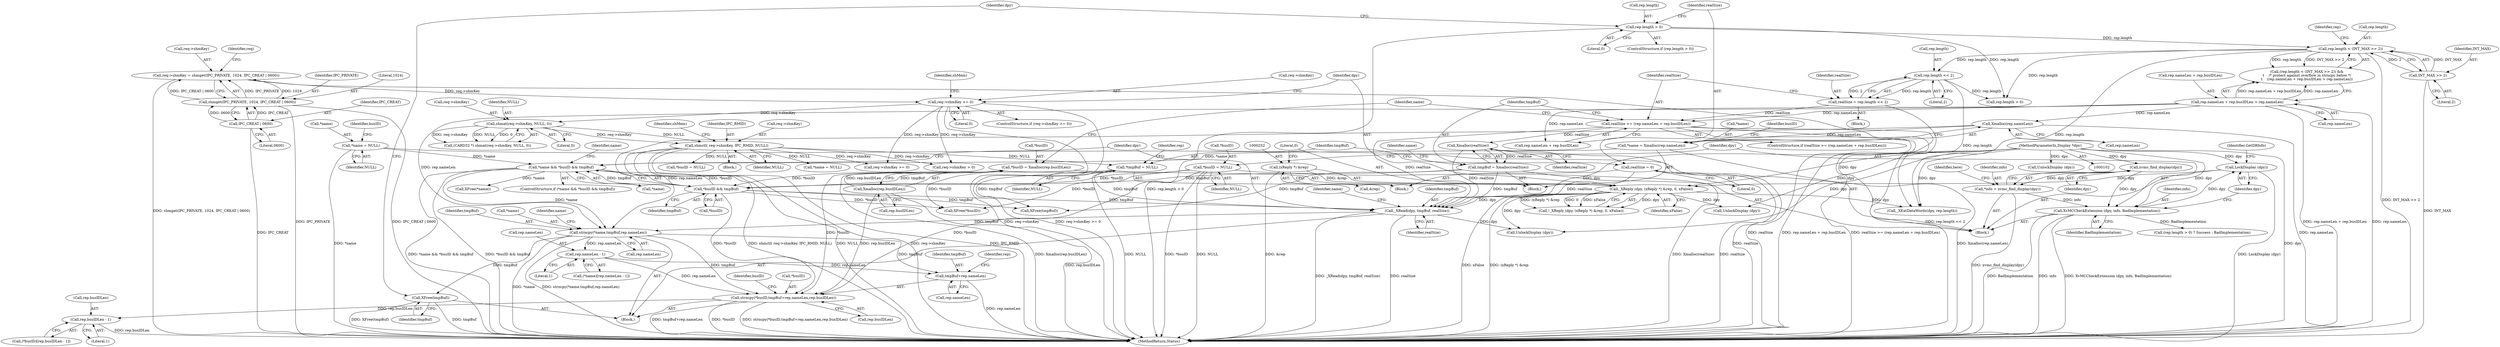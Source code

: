 digraph "1_libXvMC_2cd95e7da8367cccdcdd5c9b160012d1dec5cbdb@API" {
"1000364" [label="(Call,strncpy(*name,tmpBuf,rep.nameLen))"];
"1000352" [label="(Call,*name && *busID && tmpBuf)"];
"1000133" [label="(Call,*name = NULL)"];
"1000337" [label="(Call,*name = Xmalloc(rep.nameLen))"];
"1000340" [label="(Call,Xmalloc(rep.nameLen))"];
"1000303" [label="(Call,rep.nameLen + rep.busIDLen > rep.nameLen)"];
"1000355" [label="(Call,*busID && tmpBuf)"];
"1000137" [label="(Call,*busID = NULL)"];
"1000344" [label="(Call,*busID = Xmalloc(rep.busIDLen))"];
"1000347" [label="(Call,Xmalloc(rep.busIDLen))"];
"1000333" [label="(Call,tmpBuf = Xmalloc(realSize))"];
"1000335" [label="(Call,Xmalloc(realSize))"];
"1000323" [label="(Call,realSize >= (rep.nameLen + rep.busIDLen))"];
"1000315" [label="(Call,realSize = rep.length << 2)"];
"1000317" [label="(Call,rep.length << 2)"];
"1000296" [label="(Call,rep.length < (INT_MAX >> 2))"];
"1000280" [label="(Call,rep.length > 0)"];
"1000300" [label="(Call,INT_MAX >> 2)"];
"1000291" [label="(Call,*tmpBuf = NULL)"];
"1000190" [label="(Call,shmctl( req->shmKey, IPC_RMID, NULL))"];
"1000184" [label="(Call,shmat(req->shmKey, NULL, 0))"];
"1000174" [label="(Call,req->shmKey >= 0)"];
"1000163" [label="(Call,req->shmKey = shmget(IPC_PRIVATE, 1024, IPC_CREAT | 0600))"];
"1000167" [label="(Call,shmget(IPC_PRIVATE, 1024, IPC_CREAT | 0600))"];
"1000170" [label="(Call,IPC_CREAT | 0600)"];
"1000360" [label="(Call,_XRead(dpy, tmpBuf, realSize))"];
"1000249" [label="(Call,_XReply (dpy, (xReply *) &rep, 0, xFalse))"];
"1000145" [label="(Call,LockDisplay (dpy))"];
"1000141" [label="(Call,XvMCCheckExtension (dpy, info, BadImplementation))"];
"1000115" [label="(Call,xvmc_find_display(dpy))"];
"1000103" [label="(MethodParameterIn,Display *dpy)"];
"1000113" [label="(Call,*info = xvmc_find_display(dpy))"];
"1000251" [label="(Call,(xReply *) &rep)"];
"1000287" [label="(Call,realSize = 0)"];
"1000375" [label="(Call,rep.nameLen - 1)"];
"1000381" [label="(Call,strncpy(*busID,tmpBuf+rep.nameLen,rep.busIDLen))"];
"1000396" [label="(Call,rep.busIDLen - 1)"];
"1000384" [label="(Call,tmpBuf+rep.nameLen)"];
"1000402" [label="(Call,XFree(tmpBuf))"];
"1000249" [label="(Call,_XReply (dpy, (xReply *) &rep, 0, xFalse))"];
"1000163" [label="(Call,req->shmKey = shmget(IPC_PRIVATE, 1024, IPC_CREAT | 0600))"];
"1000422" [label="(Call,_XEatDataWords(dpy, rep.length))"];
"1000191" [label="(Call,req->shmKey)"];
"1000116" [label="(Identifier,dpy)"];
"1000393" [label="(Call,(*busID)[rep.busIDLen - 1])"];
"1000384" [label="(Call,tmpBuf+rep.nameLen)"];
"1000250" [label="(Identifier,dpy)"];
"1000303" [label="(Call,rep.nameLen + rep.busIDLen > rep.nameLen)"];
"1000280" [label="(Call,rep.length > 0)"];
"1000176" [label="(Identifier,req)"];
"1000360" [label="(Call,_XRead(dpy, tmpBuf, realSize))"];
"1000406" [label="(Call,XFree(*name))"];
"1000179" [label="(Block,)"];
"1000297" [label="(Call,rep.length)"];
"1000125" [label="(Identifier,here)"];
"1000291" [label="(Call,*tmpBuf = NULL)"];
"1000292" [label="(Identifier,tmpBuf)"];
"1000143" [label="(Identifier,info)"];
"1000281" [label="(Call,rep.length)"];
"1000345" [label="(Call,*busID)"];
"1000134" [label="(Call,*name)"];
"1000304" [label="(Call,rep.nameLen + rep.busIDLen)"];
"1000396" [label="(Call,rep.busIDLen - 1)"];
"1000390" [label="(Identifier,rep)"];
"1000366" [label="(Identifier,name)"];
"1000469" [label="(Call,rep.length > 0)"];
"1000172" [label="(Literal,0600)"];
"1000344" [label="(Call,*busID = Xmalloc(rep.busIDLen))"];
"1000356" [label="(Call,*busID)"];
"1000434" [label="(Identifier,dpy)"];
"1000306" [label="(Identifier,rep)"];
"1000361" [label="(Identifier,dpy)"];
"1000293" [label="(Identifier,NULL)"];
"1000185" [label="(Call,req->shmKey)"];
"1000300" [label="(Call,INT_MAX >> 2)"];
"1000374" [label="(Identifier,name)"];
"1000382" [label="(Call,*busID)"];
"1000340" [label="(Call,Xmalloc(rep.nameLen))"];
"1000288" [label="(Identifier,realSize)"];
"1000142" [label="(Identifier,dpy)"];
"1000376" [label="(Call,rep.nameLen)"];
"1000148" [label="(Identifier,GetDRInfo)"];
"1000170" [label="(Call,IPC_CREAT | 0600)"];
"1000339" [label="(Identifier,name)"];
"1000140" [label="(Identifier,NULL)"];
"1000367" [label="(Identifier,tmpBuf)"];
"1000364" [label="(Call,strncpy(*name,tmpBuf,rep.nameLen))"];
"1000167" [label="(Call,shmget(IPC_PRIVATE, 1024, IPC_CREAT | 0600))"];
"1000468" [label="(Call,(rep.length > 0) ? Success : BadImplementation)"];
"1000318" [label="(Call,rep.length)"];
"1000174" [label="(Call,req->shmKey >= 0)"];
"1000363" [label="(Identifier,realSize)"];
"1000323" [label="(Call,realSize >= (rep.nameLen + rep.busIDLen))"];
"1000427" [label="(Call,UnlockDisplay (dpy))"];
"1000164" [label="(Call,req->shmKey)"];
"1000184" [label="(Call,shmat(req->shmKey, NULL, 0))"];
"1000381" [label="(Call,strncpy(*busID,tmpBuf+rep.nameLen,rep.busIDLen))"];
"1000190" [label="(Call,shmctl( req->shmKey, IPC_RMID, NULL))"];
"1000182" [label="(Call,(CARD32 *) shmat(req->shmKey, NULL, 0))"];
"1000359" [label="(Block,)"];
"1000346" [label="(Identifier,busID)"];
"1000141" [label="(Call,XvMCCheckExtension (dpy, info, BadImplementation))"];
"1000385" [label="(Identifier,tmpBuf)"];
"1000284" [label="(Literal,0)"];
"1000375" [label="(Call,rep.nameLen - 1)"];
"1000287" [label="(Call,realSize = 0)"];
"1000362" [label="(Identifier,tmpBuf)"];
"1000139" [label="(Identifier,busID)"];
"1000332" [label="(Block,)"];
"1000298" [label="(Identifier,rep)"];
"1000333" [label="(Call,tmpBuf = Xmalloc(realSize))"];
"1000251" [label="(Call,(xReply *) &rep)"];
"1000354" [label="(Identifier,name)"];
"1000324" [label="(Identifier,realSize)"];
"1000403" [label="(Identifier,tmpBuf)"];
"1000138" [label="(Call,*busID)"];
"1000103" [label="(MethodParameterIn,Display *dpy)"];
"1000295" [label="(Call,(rep.length < (INT_MAX >> 2)) &&\n\t    /* protect against overflow in strncpy below */\n\t    (rep.nameLen + rep.busIDLen > rep.nameLen))"];
"1000352" [label="(Call,*name && *busID && tmpBuf)"];
"1000302" [label="(Literal,2)"];
"1000111" [label="(Block,)"];
"1000311" [label="(Call,rep.nameLen)"];
"1000115" [label="(Call,xvmc_find_display(dpy))"];
"1000413" [label="(Call,XFree(*busID))"];
"1000315" [label="(Call,realSize = rep.length << 2)"];
"1000279" [label="(ControlStructure,if (rep.length > 0))"];
"1000317" [label="(Call,rep.length << 2)"];
"1000395" [label="(Identifier,busID)"];
"1000169" [label="(Literal,1024)"];
"1000189" [label="(Literal,0)"];
"1000136" [label="(Identifier,NULL)"];
"1000256" [label="(Identifier,xFalse)"];
"1000296" [label="(Call,rep.length < (INT_MAX >> 2))"];
"1000168" [label="(Identifier,IPC_PRIVATE)"];
"1000458" [label="(Call,req->shmKey > 0)"];
"1000358" [label="(Identifier,tmpBuf)"];
"1000188" [label="(Identifier,NULL)"];
"1000181" [label="(Identifier,shMem)"];
"1000314" [label="(Block,)"];
"1000338" [label="(Call,*name)"];
"1000348" [label="(Call,rep.busIDLen)"];
"1000322" [label="(ControlStructure,if (realSize >= (rep.nameLen + rep.busIDLen)))"];
"1000195" [label="(Identifier,NULL)"];
"1000325" [label="(Call,rep.nameLen + rep.busIDLen)"];
"1000409" [label="(Call,*name = NULL)"];
"1000253" [label="(Call,&rep)"];
"1000144" [label="(Identifier,BadImplementation)"];
"1000137" [label="(Call,*busID = NULL)"];
"1000351" [label="(ControlStructure,if (*name && *busID && tmpBuf))"];
"1000476" [label="(MethodReturn,Status)"];
"1000248" [label="(Call,!_XReply (dpy, (xReply *) &rep, 0, xFalse))"];
"1000197" [label="(Identifier,shMem)"];
"1000397" [label="(Call,rep.busIDLen)"];
"1000146" [label="(Identifier,dpy)"];
"1000386" [label="(Call,rep.nameLen)"];
"1000433" [label="(Call,UnlockDisplay (dpy))"];
"1000175" [label="(Call,req->shmKey)"];
"1000365" [label="(Call,*name)"];
"1000194" [label="(Identifier,IPC_RMID)"];
"1000416" [label="(Call,*busID = NULL)"];
"1000402" [label="(Call,XFree(tmpBuf))"];
"1000334" [label="(Identifier,tmpBuf)"];
"1000262" [label="(Call,req->shmKey >= 0)"];
"1000258" [label="(Call,UnlockDisplay (dpy))"];
"1000133" [label="(Call,*name = NULL)"];
"1000389" [label="(Call,rep.busIDLen)"];
"1000289" [label="(Literal,0)"];
"1000372" [label="(Call,(*name)[rep.nameLen - 1])"];
"1000178" [label="(Literal,0)"];
"1000341" [label="(Call,rep.nameLen)"];
"1000113" [label="(Call,*info = xvmc_find_display(dpy))"];
"1000173" [label="(ControlStructure,if (req->shmKey >= 0))"];
"1000301" [label="(Identifier,INT_MAX)"];
"1000114" [label="(Identifier,info)"];
"1000408" [label="(Identifier,name)"];
"1000337" [label="(Call,*name = Xmalloc(rep.nameLen))"];
"1000347" [label="(Call,Xmalloc(rep.busIDLen))"];
"1000355" [label="(Call,*busID && tmpBuf)"];
"1000335" [label="(Call,Xmalloc(realSize))"];
"1000145" [label="(Call,LockDisplay (dpy))"];
"1000379" [label="(Literal,1)"];
"1000400" [label="(Literal,1)"];
"1000285" [label="(Block,)"];
"1000316" [label="(Identifier,realSize)"];
"1000321" [label="(Literal,2)"];
"1000353" [label="(Call,*name)"];
"1000336" [label="(Identifier,realSize)"];
"1000171" [label="(Identifier,IPC_CREAT)"];
"1000420" [label="(Call,XFree(tmpBuf))"];
"1000368" [label="(Call,rep.nameLen)"];
"1000255" [label="(Literal,0)"];
"1000364" -> "1000359"  [label="AST: "];
"1000364" -> "1000368"  [label="CFG: "];
"1000365" -> "1000364"  [label="AST: "];
"1000367" -> "1000364"  [label="AST: "];
"1000368" -> "1000364"  [label="AST: "];
"1000374" -> "1000364"  [label="CFG: "];
"1000364" -> "1000476"  [label="DDG: *name"];
"1000364" -> "1000476"  [label="DDG: strncpy(*name,tmpBuf,rep.nameLen)"];
"1000352" -> "1000364"  [label="DDG: *name"];
"1000360" -> "1000364"  [label="DDG: tmpBuf"];
"1000303" -> "1000364"  [label="DDG: rep.nameLen"];
"1000340" -> "1000364"  [label="DDG: rep.nameLen"];
"1000364" -> "1000375"  [label="DDG: rep.nameLen"];
"1000364" -> "1000381"  [label="DDG: tmpBuf"];
"1000364" -> "1000384"  [label="DDG: tmpBuf"];
"1000364" -> "1000402"  [label="DDG: tmpBuf"];
"1000352" -> "1000351"  [label="AST: "];
"1000352" -> "1000353"  [label="CFG: "];
"1000352" -> "1000355"  [label="CFG: "];
"1000353" -> "1000352"  [label="AST: "];
"1000355" -> "1000352"  [label="AST: "];
"1000361" -> "1000352"  [label="CFG: "];
"1000408" -> "1000352"  [label="CFG: "];
"1000352" -> "1000476"  [label="DDG: *name && *busID && tmpBuf"];
"1000352" -> "1000476"  [label="DDG: *busID && tmpBuf"];
"1000133" -> "1000352"  [label="DDG: *name"];
"1000337" -> "1000352"  [label="DDG: *name"];
"1000355" -> "1000352"  [label="DDG: *busID"];
"1000355" -> "1000352"  [label="DDG: tmpBuf"];
"1000352" -> "1000406"  [label="DDG: *name"];
"1000133" -> "1000111"  [label="AST: "];
"1000133" -> "1000136"  [label="CFG: "];
"1000134" -> "1000133"  [label="AST: "];
"1000136" -> "1000133"  [label="AST: "];
"1000139" -> "1000133"  [label="CFG: "];
"1000133" -> "1000476"  [label="DDG: *name"];
"1000337" -> "1000332"  [label="AST: "];
"1000337" -> "1000340"  [label="CFG: "];
"1000338" -> "1000337"  [label="AST: "];
"1000340" -> "1000337"  [label="AST: "];
"1000346" -> "1000337"  [label="CFG: "];
"1000337" -> "1000476"  [label="DDG: Xmalloc(rep.nameLen)"];
"1000340" -> "1000337"  [label="DDG: rep.nameLen"];
"1000340" -> "1000341"  [label="CFG: "];
"1000341" -> "1000340"  [label="AST: "];
"1000340" -> "1000476"  [label="DDG: rep.nameLen"];
"1000303" -> "1000340"  [label="DDG: rep.nameLen"];
"1000303" -> "1000295"  [label="AST: "];
"1000303" -> "1000311"  [label="CFG: "];
"1000304" -> "1000303"  [label="AST: "];
"1000311" -> "1000303"  [label="AST: "];
"1000295" -> "1000303"  [label="CFG: "];
"1000303" -> "1000476"  [label="DDG: rep.nameLen + rep.busIDLen"];
"1000303" -> "1000476"  [label="DDG: rep.nameLen"];
"1000303" -> "1000295"  [label="DDG: rep.nameLen + rep.busIDLen"];
"1000303" -> "1000295"  [label="DDG: rep.nameLen"];
"1000303" -> "1000323"  [label="DDG: rep.nameLen"];
"1000303" -> "1000325"  [label="DDG: rep.nameLen"];
"1000355" -> "1000356"  [label="CFG: "];
"1000355" -> "1000358"  [label="CFG: "];
"1000356" -> "1000355"  [label="AST: "];
"1000358" -> "1000355"  [label="AST: "];
"1000137" -> "1000355"  [label="DDG: *busID"];
"1000344" -> "1000355"  [label="DDG: *busID"];
"1000333" -> "1000355"  [label="DDG: tmpBuf"];
"1000291" -> "1000355"  [label="DDG: tmpBuf"];
"1000355" -> "1000360"  [label="DDG: tmpBuf"];
"1000355" -> "1000381"  [label="DDG: *busID"];
"1000355" -> "1000413"  [label="DDG: *busID"];
"1000355" -> "1000420"  [label="DDG: tmpBuf"];
"1000137" -> "1000111"  [label="AST: "];
"1000137" -> "1000140"  [label="CFG: "];
"1000138" -> "1000137"  [label="AST: "];
"1000140" -> "1000137"  [label="AST: "];
"1000142" -> "1000137"  [label="CFG: "];
"1000137" -> "1000476"  [label="DDG: NULL"];
"1000137" -> "1000476"  [label="DDG: *busID"];
"1000137" -> "1000381"  [label="DDG: *busID"];
"1000137" -> "1000413"  [label="DDG: *busID"];
"1000344" -> "1000332"  [label="AST: "];
"1000344" -> "1000347"  [label="CFG: "];
"1000345" -> "1000344"  [label="AST: "];
"1000347" -> "1000344"  [label="AST: "];
"1000354" -> "1000344"  [label="CFG: "];
"1000344" -> "1000476"  [label="DDG: Xmalloc(rep.busIDLen)"];
"1000347" -> "1000344"  [label="DDG: rep.busIDLen"];
"1000344" -> "1000381"  [label="DDG: *busID"];
"1000344" -> "1000413"  [label="DDG: *busID"];
"1000347" -> "1000348"  [label="CFG: "];
"1000348" -> "1000347"  [label="AST: "];
"1000347" -> "1000476"  [label="DDG: rep.busIDLen"];
"1000347" -> "1000381"  [label="DDG: rep.busIDLen"];
"1000333" -> "1000332"  [label="AST: "];
"1000333" -> "1000335"  [label="CFG: "];
"1000334" -> "1000333"  [label="AST: "];
"1000335" -> "1000333"  [label="AST: "];
"1000339" -> "1000333"  [label="CFG: "];
"1000333" -> "1000476"  [label="DDG: Xmalloc(realSize)"];
"1000335" -> "1000333"  [label="DDG: realSize"];
"1000333" -> "1000360"  [label="DDG: tmpBuf"];
"1000333" -> "1000420"  [label="DDG: tmpBuf"];
"1000335" -> "1000336"  [label="CFG: "];
"1000336" -> "1000335"  [label="AST: "];
"1000335" -> "1000476"  [label="DDG: realSize"];
"1000323" -> "1000335"  [label="DDG: realSize"];
"1000335" -> "1000360"  [label="DDG: realSize"];
"1000323" -> "1000322"  [label="AST: "];
"1000323" -> "1000325"  [label="CFG: "];
"1000324" -> "1000323"  [label="AST: "];
"1000325" -> "1000323"  [label="AST: "];
"1000334" -> "1000323"  [label="CFG: "];
"1000354" -> "1000323"  [label="CFG: "];
"1000323" -> "1000476"  [label="DDG: realSize"];
"1000323" -> "1000476"  [label="DDG: rep.nameLen + rep.busIDLen"];
"1000323" -> "1000476"  [label="DDG: realSize >= (rep.nameLen + rep.busIDLen)"];
"1000315" -> "1000323"  [label="DDG: realSize"];
"1000323" -> "1000360"  [label="DDG: realSize"];
"1000315" -> "1000314"  [label="AST: "];
"1000315" -> "1000317"  [label="CFG: "];
"1000316" -> "1000315"  [label="AST: "];
"1000317" -> "1000315"  [label="AST: "];
"1000324" -> "1000315"  [label="CFG: "];
"1000315" -> "1000476"  [label="DDG: rep.length << 2"];
"1000317" -> "1000315"  [label="DDG: rep.length"];
"1000317" -> "1000315"  [label="DDG: 2"];
"1000317" -> "1000321"  [label="CFG: "];
"1000318" -> "1000317"  [label="AST: "];
"1000321" -> "1000317"  [label="AST: "];
"1000296" -> "1000317"  [label="DDG: rep.length"];
"1000317" -> "1000422"  [label="DDG: rep.length"];
"1000317" -> "1000469"  [label="DDG: rep.length"];
"1000296" -> "1000295"  [label="AST: "];
"1000296" -> "1000300"  [label="CFG: "];
"1000297" -> "1000296"  [label="AST: "];
"1000300" -> "1000296"  [label="AST: "];
"1000306" -> "1000296"  [label="CFG: "];
"1000295" -> "1000296"  [label="CFG: "];
"1000296" -> "1000476"  [label="DDG: INT_MAX >> 2"];
"1000296" -> "1000295"  [label="DDG: rep.length"];
"1000296" -> "1000295"  [label="DDG: INT_MAX >> 2"];
"1000280" -> "1000296"  [label="DDG: rep.length"];
"1000300" -> "1000296"  [label="DDG: INT_MAX"];
"1000300" -> "1000296"  [label="DDG: 2"];
"1000296" -> "1000422"  [label="DDG: rep.length"];
"1000296" -> "1000469"  [label="DDG: rep.length"];
"1000280" -> "1000279"  [label="AST: "];
"1000280" -> "1000284"  [label="CFG: "];
"1000281" -> "1000280"  [label="AST: "];
"1000284" -> "1000280"  [label="AST: "];
"1000288" -> "1000280"  [label="CFG: "];
"1000434" -> "1000280"  [label="CFG: "];
"1000280" -> "1000476"  [label="DDG: rep.length > 0"];
"1000280" -> "1000469"  [label="DDG: rep.length"];
"1000300" -> "1000302"  [label="CFG: "];
"1000301" -> "1000300"  [label="AST: "];
"1000302" -> "1000300"  [label="AST: "];
"1000300" -> "1000476"  [label="DDG: INT_MAX"];
"1000291" -> "1000285"  [label="AST: "];
"1000291" -> "1000293"  [label="CFG: "];
"1000292" -> "1000291"  [label="AST: "];
"1000293" -> "1000291"  [label="AST: "];
"1000298" -> "1000291"  [label="CFG: "];
"1000291" -> "1000476"  [label="DDG: NULL"];
"1000190" -> "1000291"  [label="DDG: NULL"];
"1000291" -> "1000360"  [label="DDG: tmpBuf"];
"1000291" -> "1000420"  [label="DDG: tmpBuf"];
"1000190" -> "1000179"  [label="AST: "];
"1000190" -> "1000195"  [label="CFG: "];
"1000191" -> "1000190"  [label="AST: "];
"1000194" -> "1000190"  [label="AST: "];
"1000195" -> "1000190"  [label="AST: "];
"1000197" -> "1000190"  [label="CFG: "];
"1000190" -> "1000476"  [label="DDG: IPC_RMID"];
"1000190" -> "1000476"  [label="DDG: shmctl( req->shmKey, IPC_RMID, NULL)"];
"1000190" -> "1000476"  [label="DDG: NULL"];
"1000190" -> "1000476"  [label="DDG: req->shmKey"];
"1000184" -> "1000190"  [label="DDG: req->shmKey"];
"1000184" -> "1000190"  [label="DDG: NULL"];
"1000190" -> "1000262"  [label="DDG: req->shmKey"];
"1000190" -> "1000409"  [label="DDG: NULL"];
"1000190" -> "1000416"  [label="DDG: NULL"];
"1000190" -> "1000458"  [label="DDG: req->shmKey"];
"1000184" -> "1000182"  [label="AST: "];
"1000184" -> "1000189"  [label="CFG: "];
"1000185" -> "1000184"  [label="AST: "];
"1000188" -> "1000184"  [label="AST: "];
"1000189" -> "1000184"  [label="AST: "];
"1000182" -> "1000184"  [label="CFG: "];
"1000184" -> "1000182"  [label="DDG: req->shmKey"];
"1000184" -> "1000182"  [label="DDG: NULL"];
"1000184" -> "1000182"  [label="DDG: 0"];
"1000174" -> "1000184"  [label="DDG: req->shmKey"];
"1000174" -> "1000173"  [label="AST: "];
"1000174" -> "1000178"  [label="CFG: "];
"1000175" -> "1000174"  [label="AST: "];
"1000178" -> "1000174"  [label="AST: "];
"1000181" -> "1000174"  [label="CFG: "];
"1000250" -> "1000174"  [label="CFG: "];
"1000174" -> "1000476"  [label="DDG: req->shmKey >= 0"];
"1000174" -> "1000476"  [label="DDG: req->shmKey"];
"1000163" -> "1000174"  [label="DDG: req->shmKey"];
"1000174" -> "1000262"  [label="DDG: req->shmKey"];
"1000174" -> "1000458"  [label="DDG: req->shmKey"];
"1000163" -> "1000111"  [label="AST: "];
"1000163" -> "1000167"  [label="CFG: "];
"1000164" -> "1000163"  [label="AST: "];
"1000167" -> "1000163"  [label="AST: "];
"1000176" -> "1000163"  [label="CFG: "];
"1000163" -> "1000476"  [label="DDG: shmget(IPC_PRIVATE, 1024, IPC_CREAT | 0600)"];
"1000167" -> "1000163"  [label="DDG: IPC_PRIVATE"];
"1000167" -> "1000163"  [label="DDG: 1024"];
"1000167" -> "1000163"  [label="DDG: IPC_CREAT | 0600"];
"1000167" -> "1000170"  [label="CFG: "];
"1000168" -> "1000167"  [label="AST: "];
"1000169" -> "1000167"  [label="AST: "];
"1000170" -> "1000167"  [label="AST: "];
"1000167" -> "1000476"  [label="DDG: IPC_PRIVATE"];
"1000167" -> "1000476"  [label="DDG: IPC_CREAT | 0600"];
"1000170" -> "1000167"  [label="DDG: IPC_CREAT"];
"1000170" -> "1000167"  [label="DDG: 0600"];
"1000170" -> "1000172"  [label="CFG: "];
"1000171" -> "1000170"  [label="AST: "];
"1000172" -> "1000170"  [label="AST: "];
"1000170" -> "1000476"  [label="DDG: IPC_CREAT"];
"1000360" -> "1000359"  [label="AST: "];
"1000360" -> "1000363"  [label="CFG: "];
"1000361" -> "1000360"  [label="AST: "];
"1000362" -> "1000360"  [label="AST: "];
"1000363" -> "1000360"  [label="AST: "];
"1000366" -> "1000360"  [label="CFG: "];
"1000360" -> "1000476"  [label="DDG: _XRead(dpy, tmpBuf, realSize)"];
"1000360" -> "1000476"  [label="DDG: realSize"];
"1000249" -> "1000360"  [label="DDG: dpy"];
"1000103" -> "1000360"  [label="DDG: dpy"];
"1000287" -> "1000360"  [label="DDG: realSize"];
"1000360" -> "1000433"  [label="DDG: dpy"];
"1000249" -> "1000248"  [label="AST: "];
"1000249" -> "1000256"  [label="CFG: "];
"1000250" -> "1000249"  [label="AST: "];
"1000251" -> "1000249"  [label="AST: "];
"1000255" -> "1000249"  [label="AST: "];
"1000256" -> "1000249"  [label="AST: "];
"1000248" -> "1000249"  [label="CFG: "];
"1000249" -> "1000476"  [label="DDG: (xReply *) &rep"];
"1000249" -> "1000476"  [label="DDG: xFalse"];
"1000249" -> "1000248"  [label="DDG: dpy"];
"1000249" -> "1000248"  [label="DDG: (xReply *) &rep"];
"1000249" -> "1000248"  [label="DDG: 0"];
"1000249" -> "1000248"  [label="DDG: xFalse"];
"1000145" -> "1000249"  [label="DDG: dpy"];
"1000103" -> "1000249"  [label="DDG: dpy"];
"1000251" -> "1000249"  [label="DDG: &rep"];
"1000249" -> "1000258"  [label="DDG: dpy"];
"1000249" -> "1000422"  [label="DDG: dpy"];
"1000249" -> "1000433"  [label="DDG: dpy"];
"1000145" -> "1000111"  [label="AST: "];
"1000145" -> "1000146"  [label="CFG: "];
"1000146" -> "1000145"  [label="AST: "];
"1000148" -> "1000145"  [label="CFG: "];
"1000145" -> "1000476"  [label="DDG: LockDisplay (dpy)"];
"1000141" -> "1000145"  [label="DDG: dpy"];
"1000103" -> "1000145"  [label="DDG: dpy"];
"1000141" -> "1000111"  [label="AST: "];
"1000141" -> "1000144"  [label="CFG: "];
"1000142" -> "1000141"  [label="AST: "];
"1000143" -> "1000141"  [label="AST: "];
"1000144" -> "1000141"  [label="AST: "];
"1000146" -> "1000141"  [label="CFG: "];
"1000141" -> "1000476"  [label="DDG: XvMCCheckExtension (dpy, info, BadImplementation)"];
"1000141" -> "1000476"  [label="DDG: BadImplementation"];
"1000141" -> "1000476"  [label="DDG: info"];
"1000115" -> "1000141"  [label="DDG: dpy"];
"1000103" -> "1000141"  [label="DDG: dpy"];
"1000113" -> "1000141"  [label="DDG: info"];
"1000141" -> "1000468"  [label="DDG: BadImplementation"];
"1000115" -> "1000113"  [label="AST: "];
"1000115" -> "1000116"  [label="CFG: "];
"1000116" -> "1000115"  [label="AST: "];
"1000113" -> "1000115"  [label="CFG: "];
"1000115" -> "1000113"  [label="DDG: dpy"];
"1000103" -> "1000115"  [label="DDG: dpy"];
"1000103" -> "1000102"  [label="AST: "];
"1000103" -> "1000476"  [label="DDG: dpy"];
"1000103" -> "1000258"  [label="DDG: dpy"];
"1000103" -> "1000422"  [label="DDG: dpy"];
"1000103" -> "1000427"  [label="DDG: dpy"];
"1000103" -> "1000433"  [label="DDG: dpy"];
"1000113" -> "1000111"  [label="AST: "];
"1000114" -> "1000113"  [label="AST: "];
"1000125" -> "1000113"  [label="CFG: "];
"1000113" -> "1000476"  [label="DDG: xvmc_find_display(dpy)"];
"1000251" -> "1000253"  [label="CFG: "];
"1000252" -> "1000251"  [label="AST: "];
"1000253" -> "1000251"  [label="AST: "];
"1000255" -> "1000251"  [label="CFG: "];
"1000251" -> "1000476"  [label="DDG: &rep"];
"1000287" -> "1000285"  [label="AST: "];
"1000287" -> "1000289"  [label="CFG: "];
"1000288" -> "1000287"  [label="AST: "];
"1000289" -> "1000287"  [label="AST: "];
"1000292" -> "1000287"  [label="CFG: "];
"1000287" -> "1000476"  [label="DDG: realSize"];
"1000375" -> "1000372"  [label="AST: "];
"1000375" -> "1000379"  [label="CFG: "];
"1000376" -> "1000375"  [label="AST: "];
"1000379" -> "1000375"  [label="AST: "];
"1000372" -> "1000375"  [label="CFG: "];
"1000375" -> "1000381"  [label="DDG: rep.nameLen"];
"1000375" -> "1000384"  [label="DDG: rep.nameLen"];
"1000381" -> "1000359"  [label="AST: "];
"1000381" -> "1000389"  [label="CFG: "];
"1000382" -> "1000381"  [label="AST: "];
"1000384" -> "1000381"  [label="AST: "];
"1000389" -> "1000381"  [label="AST: "];
"1000395" -> "1000381"  [label="CFG: "];
"1000381" -> "1000476"  [label="DDG: tmpBuf+rep.nameLen"];
"1000381" -> "1000476"  [label="DDG: *busID"];
"1000381" -> "1000476"  [label="DDG: strncpy(*busID,tmpBuf+rep.nameLen,rep.busIDLen)"];
"1000381" -> "1000396"  [label="DDG: rep.busIDLen"];
"1000396" -> "1000393"  [label="AST: "];
"1000396" -> "1000400"  [label="CFG: "];
"1000397" -> "1000396"  [label="AST: "];
"1000400" -> "1000396"  [label="AST: "];
"1000393" -> "1000396"  [label="CFG: "];
"1000396" -> "1000476"  [label="DDG: rep.busIDLen"];
"1000384" -> "1000386"  [label="CFG: "];
"1000385" -> "1000384"  [label="AST: "];
"1000386" -> "1000384"  [label="AST: "];
"1000390" -> "1000384"  [label="CFG: "];
"1000384" -> "1000476"  [label="DDG: rep.nameLen"];
"1000402" -> "1000359"  [label="AST: "];
"1000402" -> "1000403"  [label="CFG: "];
"1000403" -> "1000402"  [label="AST: "];
"1000434" -> "1000402"  [label="CFG: "];
"1000402" -> "1000476"  [label="DDG: XFree(tmpBuf)"];
"1000402" -> "1000476"  [label="DDG: tmpBuf"];
}
